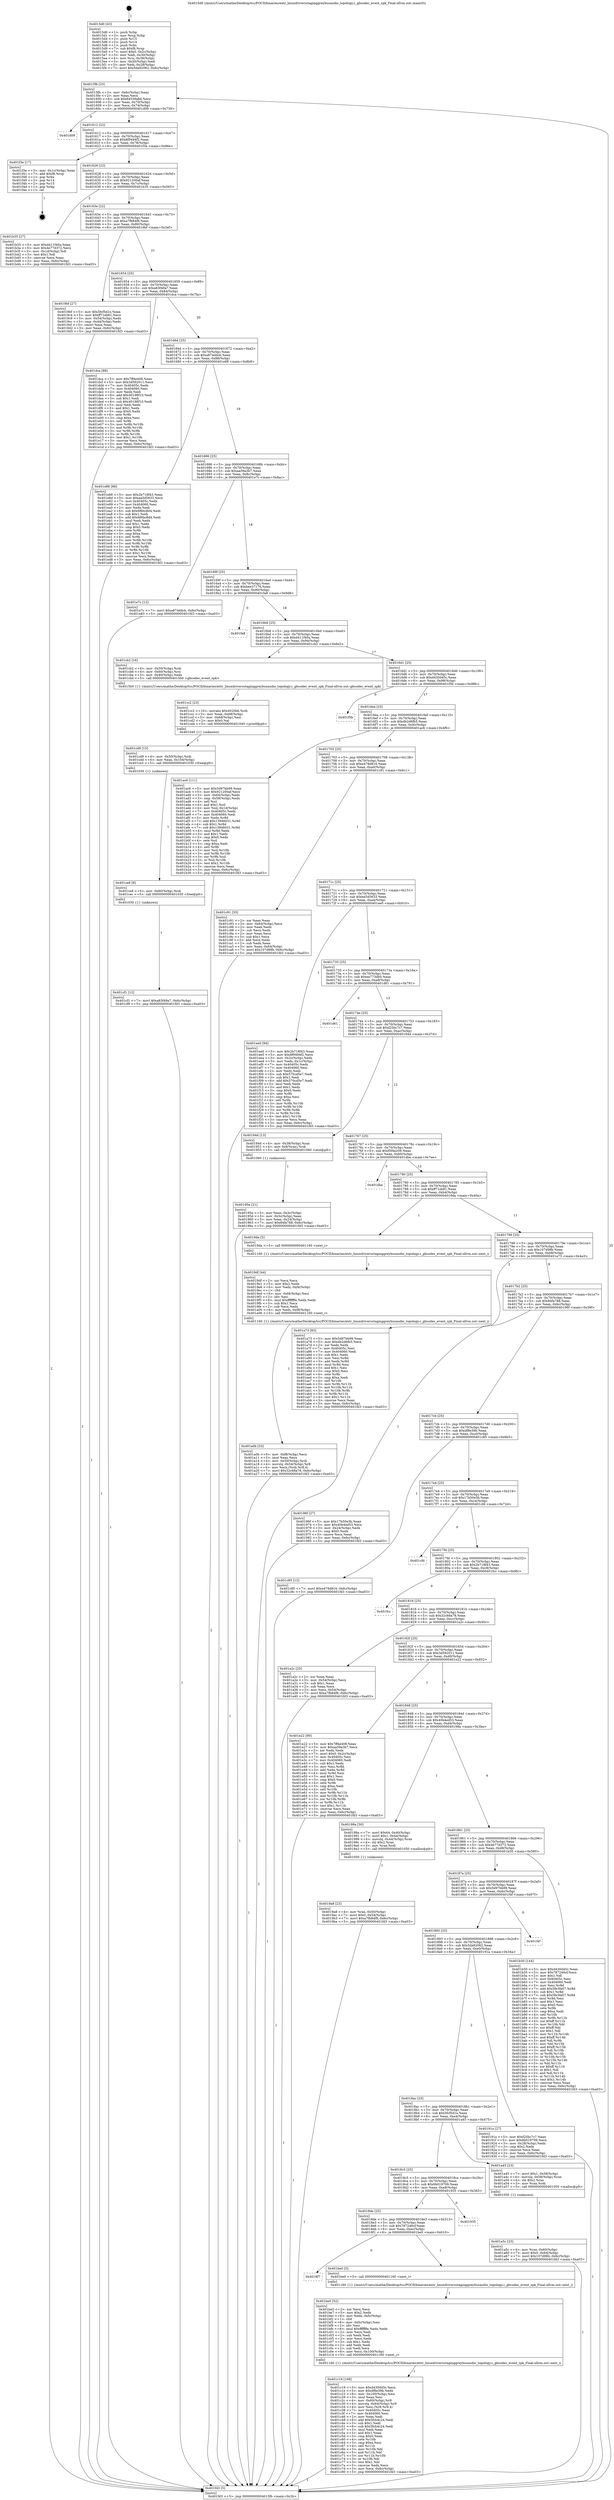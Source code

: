 digraph "0x4015d0" {
  label = "0x4015d0 (/mnt/c/Users/mathe/Desktop/tcc/POCII/binaries/extr_linuxdriversstaginggreybusaudio_topology.c_gbcodec_event_spk_Final-ollvm.out::main(0))"
  labelloc = "t"
  node[shape=record]

  Entry [label="",width=0.3,height=0.3,shape=circle,fillcolor=black,style=filled]
  "0x4015fb" [label="{
     0x4015fb [23]\l
     | [instrs]\l
     &nbsp;&nbsp;0x4015fb \<+3\>: mov -0x6c(%rbp),%eax\l
     &nbsp;&nbsp;0x4015fe \<+2\>: mov %eax,%ecx\l
     &nbsp;&nbsp;0x401600 \<+6\>: sub $0x84539a8d,%ecx\l
     &nbsp;&nbsp;0x401606 \<+3\>: mov %eax,-0x70(%rbp)\l
     &nbsp;&nbsp;0x401609 \<+3\>: mov %ecx,-0x74(%rbp)\l
     &nbsp;&nbsp;0x40160c \<+6\>: je 0000000000401d09 \<main+0x739\>\l
  }"]
  "0x401d09" [label="{
     0x401d09\l
  }", style=dashed]
  "0x401612" [label="{
     0x401612 [22]\l
     | [instrs]\l
     &nbsp;&nbsp;0x401612 \<+5\>: jmp 0000000000401617 \<main+0x47\>\l
     &nbsp;&nbsp;0x401617 \<+3\>: mov -0x70(%rbp),%eax\l
     &nbsp;&nbsp;0x40161a \<+5\>: sub $0x8f9494f2,%eax\l
     &nbsp;&nbsp;0x40161f \<+3\>: mov %eax,-0x78(%rbp)\l
     &nbsp;&nbsp;0x401622 \<+6\>: je 0000000000401f3e \<main+0x96e\>\l
  }"]
  Exit [label="",width=0.3,height=0.3,shape=circle,fillcolor=black,style=filled,peripheries=2]
  "0x401f3e" [label="{
     0x401f3e [17]\l
     | [instrs]\l
     &nbsp;&nbsp;0x401f3e \<+3\>: mov -0x1c(%rbp),%eax\l
     &nbsp;&nbsp;0x401f41 \<+7\>: add $0xf8,%rsp\l
     &nbsp;&nbsp;0x401f48 \<+1\>: pop %rbx\l
     &nbsp;&nbsp;0x401f49 \<+2\>: pop %r14\l
     &nbsp;&nbsp;0x401f4b \<+2\>: pop %r15\l
     &nbsp;&nbsp;0x401f4d \<+1\>: pop %rbp\l
     &nbsp;&nbsp;0x401f4e \<+1\>: ret\l
  }"]
  "0x401628" [label="{
     0x401628 [22]\l
     | [instrs]\l
     &nbsp;&nbsp;0x401628 \<+5\>: jmp 000000000040162d \<main+0x5d\>\l
     &nbsp;&nbsp;0x40162d \<+3\>: mov -0x70(%rbp),%eax\l
     &nbsp;&nbsp;0x401630 \<+5\>: sub $0x921200af,%eax\l
     &nbsp;&nbsp;0x401635 \<+3\>: mov %eax,-0x7c(%rbp)\l
     &nbsp;&nbsp;0x401638 \<+6\>: je 0000000000401b35 \<main+0x565\>\l
  }"]
  "0x401cf1" [label="{
     0x401cf1 [12]\l
     | [instrs]\l
     &nbsp;&nbsp;0x401cf1 \<+7\>: movl $0xa83f49a7,-0x6c(%rbp)\l
     &nbsp;&nbsp;0x401cf8 \<+5\>: jmp 0000000000401fd3 \<main+0xa03\>\l
  }"]
  "0x401b35" [label="{
     0x401b35 [27]\l
     | [instrs]\l
     &nbsp;&nbsp;0x401b35 \<+5\>: mov $0xd411f40a,%eax\l
     &nbsp;&nbsp;0x401b3a \<+5\>: mov $0x4e77d372,%ecx\l
     &nbsp;&nbsp;0x401b3f \<+3\>: mov -0x1d(%rbp),%dl\l
     &nbsp;&nbsp;0x401b42 \<+3\>: test $0x1,%dl\l
     &nbsp;&nbsp;0x401b45 \<+3\>: cmovne %ecx,%eax\l
     &nbsp;&nbsp;0x401b48 \<+3\>: mov %eax,-0x6c(%rbp)\l
     &nbsp;&nbsp;0x401b4b \<+5\>: jmp 0000000000401fd3 \<main+0xa03\>\l
  }"]
  "0x40163e" [label="{
     0x40163e [22]\l
     | [instrs]\l
     &nbsp;&nbsp;0x40163e \<+5\>: jmp 0000000000401643 \<main+0x73\>\l
     &nbsp;&nbsp;0x401643 \<+3\>: mov -0x70(%rbp),%eax\l
     &nbsp;&nbsp;0x401646 \<+5\>: sub $0xa7fb84f8,%eax\l
     &nbsp;&nbsp;0x40164b \<+3\>: mov %eax,-0x80(%rbp)\l
     &nbsp;&nbsp;0x40164e \<+6\>: je 00000000004019bf \<main+0x3ef\>\l
  }"]
  "0x401ce8" [label="{
     0x401ce8 [9]\l
     | [instrs]\l
     &nbsp;&nbsp;0x401ce8 \<+4\>: mov -0x60(%rbp),%rdi\l
     &nbsp;&nbsp;0x401cec \<+5\>: call 0000000000401030 \<free@plt\>\l
     | [calls]\l
     &nbsp;&nbsp;0x401030 \{1\} (unknown)\l
  }"]
  "0x4019bf" [label="{
     0x4019bf [27]\l
     | [instrs]\l
     &nbsp;&nbsp;0x4019bf \<+5\>: mov $0x5fcf5d1e,%eax\l
     &nbsp;&nbsp;0x4019c4 \<+5\>: mov $0xff71eb81,%ecx\l
     &nbsp;&nbsp;0x4019c9 \<+3\>: mov -0x54(%rbp),%edx\l
     &nbsp;&nbsp;0x4019cc \<+3\>: cmp -0x44(%rbp),%edx\l
     &nbsp;&nbsp;0x4019cf \<+3\>: cmovl %ecx,%eax\l
     &nbsp;&nbsp;0x4019d2 \<+3\>: mov %eax,-0x6c(%rbp)\l
     &nbsp;&nbsp;0x4019d5 \<+5\>: jmp 0000000000401fd3 \<main+0xa03\>\l
  }"]
  "0x401654" [label="{
     0x401654 [25]\l
     | [instrs]\l
     &nbsp;&nbsp;0x401654 \<+5\>: jmp 0000000000401659 \<main+0x89\>\l
     &nbsp;&nbsp;0x401659 \<+3\>: mov -0x70(%rbp),%eax\l
     &nbsp;&nbsp;0x40165c \<+5\>: sub $0xa83f49a7,%eax\l
     &nbsp;&nbsp;0x401661 \<+6\>: mov %eax,-0x84(%rbp)\l
     &nbsp;&nbsp;0x401667 \<+6\>: je 0000000000401dca \<main+0x7fa\>\l
  }"]
  "0x401cd9" [label="{
     0x401cd9 [15]\l
     | [instrs]\l
     &nbsp;&nbsp;0x401cd9 \<+4\>: mov -0x50(%rbp),%rdi\l
     &nbsp;&nbsp;0x401cdd \<+6\>: mov %eax,-0x104(%rbp)\l
     &nbsp;&nbsp;0x401ce3 \<+5\>: call 0000000000401030 \<free@plt\>\l
     | [calls]\l
     &nbsp;&nbsp;0x401030 \{1\} (unknown)\l
  }"]
  "0x401dca" [label="{
     0x401dca [88]\l
     | [instrs]\l
     &nbsp;&nbsp;0x401dca \<+5\>: mov $0x7ff4e408,%eax\l
     &nbsp;&nbsp;0x401dcf \<+5\>: mov $0x3d592011,%ecx\l
     &nbsp;&nbsp;0x401dd4 \<+7\>: mov 0x40405c,%edx\l
     &nbsp;&nbsp;0x401ddb \<+7\>: mov 0x404060,%esi\l
     &nbsp;&nbsp;0x401de2 \<+2\>: mov %edx,%edi\l
     &nbsp;&nbsp;0x401de4 \<+6\>: add $0x40198f10,%edi\l
     &nbsp;&nbsp;0x401dea \<+3\>: sub $0x1,%edi\l
     &nbsp;&nbsp;0x401ded \<+6\>: sub $0x40198f10,%edi\l
     &nbsp;&nbsp;0x401df3 \<+3\>: imul %edi,%edx\l
     &nbsp;&nbsp;0x401df6 \<+3\>: and $0x1,%edx\l
     &nbsp;&nbsp;0x401df9 \<+3\>: cmp $0x0,%edx\l
     &nbsp;&nbsp;0x401dfc \<+4\>: sete %r8b\l
     &nbsp;&nbsp;0x401e00 \<+3\>: cmp $0xa,%esi\l
     &nbsp;&nbsp;0x401e03 \<+4\>: setl %r9b\l
     &nbsp;&nbsp;0x401e07 \<+3\>: mov %r8b,%r10b\l
     &nbsp;&nbsp;0x401e0a \<+3\>: and %r9b,%r10b\l
     &nbsp;&nbsp;0x401e0d \<+3\>: xor %r9b,%r8b\l
     &nbsp;&nbsp;0x401e10 \<+3\>: or %r8b,%r10b\l
     &nbsp;&nbsp;0x401e13 \<+4\>: test $0x1,%r10b\l
     &nbsp;&nbsp;0x401e17 \<+3\>: cmovne %ecx,%eax\l
     &nbsp;&nbsp;0x401e1a \<+3\>: mov %eax,-0x6c(%rbp)\l
     &nbsp;&nbsp;0x401e1d \<+5\>: jmp 0000000000401fd3 \<main+0xa03\>\l
  }"]
  "0x40166d" [label="{
     0x40166d [25]\l
     | [instrs]\l
     &nbsp;&nbsp;0x40166d \<+5\>: jmp 0000000000401672 \<main+0xa2\>\l
     &nbsp;&nbsp;0x401672 \<+3\>: mov -0x70(%rbp),%eax\l
     &nbsp;&nbsp;0x401675 \<+5\>: sub $0xa874ddcb,%eax\l
     &nbsp;&nbsp;0x40167a \<+6\>: mov %eax,-0x88(%rbp)\l
     &nbsp;&nbsp;0x401680 \<+6\>: je 0000000000401e88 \<main+0x8b8\>\l
  }"]
  "0x401cc2" [label="{
     0x401cc2 [23]\l
     | [instrs]\l
     &nbsp;&nbsp;0x401cc2 \<+10\>: movabs $0x4020b6,%rdi\l
     &nbsp;&nbsp;0x401ccc \<+3\>: mov %eax,-0x68(%rbp)\l
     &nbsp;&nbsp;0x401ccf \<+3\>: mov -0x68(%rbp),%esi\l
     &nbsp;&nbsp;0x401cd2 \<+2\>: mov $0x0,%al\l
     &nbsp;&nbsp;0x401cd4 \<+5\>: call 0000000000401040 \<printf@plt\>\l
     | [calls]\l
     &nbsp;&nbsp;0x401040 \{1\} (unknown)\l
  }"]
  "0x401e88" [label="{
     0x401e88 [88]\l
     | [instrs]\l
     &nbsp;&nbsp;0x401e88 \<+5\>: mov $0x2b718f43,%eax\l
     &nbsp;&nbsp;0x401e8d \<+5\>: mov $0xea5d5633,%ecx\l
     &nbsp;&nbsp;0x401e92 \<+7\>: mov 0x40405c,%edx\l
     &nbsp;&nbsp;0x401e99 \<+7\>: mov 0x404060,%esi\l
     &nbsp;&nbsp;0x401ea0 \<+2\>: mov %edx,%edi\l
     &nbsp;&nbsp;0x401ea2 \<+6\>: sub $0x6f6bc8d4,%edi\l
     &nbsp;&nbsp;0x401ea8 \<+3\>: sub $0x1,%edi\l
     &nbsp;&nbsp;0x401eab \<+6\>: add $0x6f6bc8d4,%edi\l
     &nbsp;&nbsp;0x401eb1 \<+3\>: imul %edi,%edx\l
     &nbsp;&nbsp;0x401eb4 \<+3\>: and $0x1,%edx\l
     &nbsp;&nbsp;0x401eb7 \<+3\>: cmp $0x0,%edx\l
     &nbsp;&nbsp;0x401eba \<+4\>: sete %r8b\l
     &nbsp;&nbsp;0x401ebe \<+3\>: cmp $0xa,%esi\l
     &nbsp;&nbsp;0x401ec1 \<+4\>: setl %r9b\l
     &nbsp;&nbsp;0x401ec5 \<+3\>: mov %r8b,%r10b\l
     &nbsp;&nbsp;0x401ec8 \<+3\>: and %r9b,%r10b\l
     &nbsp;&nbsp;0x401ecb \<+3\>: xor %r9b,%r8b\l
     &nbsp;&nbsp;0x401ece \<+3\>: or %r8b,%r10b\l
     &nbsp;&nbsp;0x401ed1 \<+4\>: test $0x1,%r10b\l
     &nbsp;&nbsp;0x401ed5 \<+3\>: cmovne %ecx,%eax\l
     &nbsp;&nbsp;0x401ed8 \<+3\>: mov %eax,-0x6c(%rbp)\l
     &nbsp;&nbsp;0x401edb \<+5\>: jmp 0000000000401fd3 \<main+0xa03\>\l
  }"]
  "0x401686" [label="{
     0x401686 [25]\l
     | [instrs]\l
     &nbsp;&nbsp;0x401686 \<+5\>: jmp 000000000040168b \<main+0xbb\>\l
     &nbsp;&nbsp;0x40168b \<+3\>: mov -0x70(%rbp),%eax\l
     &nbsp;&nbsp;0x40168e \<+5\>: sub $0xaa59a3b7,%eax\l
     &nbsp;&nbsp;0x401693 \<+6\>: mov %eax,-0x8c(%rbp)\l
     &nbsp;&nbsp;0x401699 \<+6\>: je 0000000000401e7c \<main+0x8ac\>\l
  }"]
  "0x401c19" [label="{
     0x401c19 [108]\l
     | [instrs]\l
     &nbsp;&nbsp;0x401c19 \<+5\>: mov $0xd430d45c,%ecx\l
     &nbsp;&nbsp;0x401c1e \<+5\>: mov $0xdf8e39b,%edx\l
     &nbsp;&nbsp;0x401c23 \<+6\>: mov -0x100(%rbp),%esi\l
     &nbsp;&nbsp;0x401c29 \<+3\>: imul %eax,%esi\l
     &nbsp;&nbsp;0x401c2c \<+4\>: mov -0x60(%rbp),%r8\l
     &nbsp;&nbsp;0x401c30 \<+4\>: movslq -0x64(%rbp),%r9\l
     &nbsp;&nbsp;0x401c34 \<+4\>: mov %esi,(%r8,%r9,4)\l
     &nbsp;&nbsp;0x401c38 \<+7\>: mov 0x40405c,%eax\l
     &nbsp;&nbsp;0x401c3f \<+7\>: mov 0x404060,%esi\l
     &nbsp;&nbsp;0x401c46 \<+2\>: mov %eax,%edi\l
     &nbsp;&nbsp;0x401c48 \<+6\>: add $0x5fcb4c24,%edi\l
     &nbsp;&nbsp;0x401c4e \<+3\>: sub $0x1,%edi\l
     &nbsp;&nbsp;0x401c51 \<+6\>: sub $0x5fcb4c24,%edi\l
     &nbsp;&nbsp;0x401c57 \<+3\>: imul %edi,%eax\l
     &nbsp;&nbsp;0x401c5a \<+3\>: and $0x1,%eax\l
     &nbsp;&nbsp;0x401c5d \<+3\>: cmp $0x0,%eax\l
     &nbsp;&nbsp;0x401c60 \<+4\>: sete %r10b\l
     &nbsp;&nbsp;0x401c64 \<+3\>: cmp $0xa,%esi\l
     &nbsp;&nbsp;0x401c67 \<+4\>: setl %r11b\l
     &nbsp;&nbsp;0x401c6b \<+3\>: mov %r10b,%bl\l
     &nbsp;&nbsp;0x401c6e \<+3\>: and %r11b,%bl\l
     &nbsp;&nbsp;0x401c71 \<+3\>: xor %r11b,%r10b\l
     &nbsp;&nbsp;0x401c74 \<+3\>: or %r10b,%bl\l
     &nbsp;&nbsp;0x401c77 \<+3\>: test $0x1,%bl\l
     &nbsp;&nbsp;0x401c7a \<+3\>: cmovne %edx,%ecx\l
     &nbsp;&nbsp;0x401c7d \<+3\>: mov %ecx,-0x6c(%rbp)\l
     &nbsp;&nbsp;0x401c80 \<+5\>: jmp 0000000000401fd3 \<main+0xa03\>\l
  }"]
  "0x401e7c" [label="{
     0x401e7c [12]\l
     | [instrs]\l
     &nbsp;&nbsp;0x401e7c \<+7\>: movl $0xa874ddcb,-0x6c(%rbp)\l
     &nbsp;&nbsp;0x401e83 \<+5\>: jmp 0000000000401fd3 \<main+0xa03\>\l
  }"]
  "0x40169f" [label="{
     0x40169f [25]\l
     | [instrs]\l
     &nbsp;&nbsp;0x40169f \<+5\>: jmp 00000000004016a4 \<main+0xd4\>\l
     &nbsp;&nbsp;0x4016a4 \<+3\>: mov -0x70(%rbp),%eax\l
     &nbsp;&nbsp;0x4016a7 \<+5\>: sub $0xbee37176,%eax\l
     &nbsp;&nbsp;0x4016ac \<+6\>: mov %eax,-0x90(%rbp)\l
     &nbsp;&nbsp;0x4016b2 \<+6\>: je 0000000000401fa8 \<main+0x9d8\>\l
  }"]
  "0x401be5" [label="{
     0x401be5 [52]\l
     | [instrs]\l
     &nbsp;&nbsp;0x401be5 \<+2\>: xor %ecx,%ecx\l
     &nbsp;&nbsp;0x401be7 \<+5\>: mov $0x2,%edx\l
     &nbsp;&nbsp;0x401bec \<+6\>: mov %edx,-0xfc(%rbp)\l
     &nbsp;&nbsp;0x401bf2 \<+1\>: cltd\l
     &nbsp;&nbsp;0x401bf3 \<+6\>: mov -0xfc(%rbp),%esi\l
     &nbsp;&nbsp;0x401bf9 \<+2\>: idiv %esi\l
     &nbsp;&nbsp;0x401bfb \<+6\>: imul $0xfffffffe,%edx,%edx\l
     &nbsp;&nbsp;0x401c01 \<+2\>: mov %ecx,%edi\l
     &nbsp;&nbsp;0x401c03 \<+2\>: sub %edx,%edi\l
     &nbsp;&nbsp;0x401c05 \<+2\>: mov %ecx,%edx\l
     &nbsp;&nbsp;0x401c07 \<+3\>: sub $0x1,%edx\l
     &nbsp;&nbsp;0x401c0a \<+2\>: add %edx,%edi\l
     &nbsp;&nbsp;0x401c0c \<+2\>: sub %edi,%ecx\l
     &nbsp;&nbsp;0x401c0e \<+6\>: mov %ecx,-0x100(%rbp)\l
     &nbsp;&nbsp;0x401c14 \<+5\>: call 0000000000401160 \<next_i\>\l
     | [calls]\l
     &nbsp;&nbsp;0x401160 \{1\} (/mnt/c/Users/mathe/Desktop/tcc/POCII/binaries/extr_linuxdriversstaginggreybusaudio_topology.c_gbcodec_event_spk_Final-ollvm.out::next_i)\l
  }"]
  "0x401fa8" [label="{
     0x401fa8\l
  }", style=dashed]
  "0x4016b8" [label="{
     0x4016b8 [25]\l
     | [instrs]\l
     &nbsp;&nbsp;0x4016b8 \<+5\>: jmp 00000000004016bd \<main+0xed\>\l
     &nbsp;&nbsp;0x4016bd \<+3\>: mov -0x70(%rbp),%eax\l
     &nbsp;&nbsp;0x4016c0 \<+5\>: sub $0xd411f40a,%eax\l
     &nbsp;&nbsp;0x4016c5 \<+6\>: mov %eax,-0x94(%rbp)\l
     &nbsp;&nbsp;0x4016cb \<+6\>: je 0000000000401cb2 \<main+0x6e2\>\l
  }"]
  "0x4018f7" [label="{
     0x4018f7\l
  }", style=dashed]
  "0x401cb2" [label="{
     0x401cb2 [16]\l
     | [instrs]\l
     &nbsp;&nbsp;0x401cb2 \<+4\>: mov -0x50(%rbp),%rdi\l
     &nbsp;&nbsp;0x401cb6 \<+4\>: mov -0x60(%rbp),%rsi\l
     &nbsp;&nbsp;0x401cba \<+3\>: mov -0x40(%rbp),%edx\l
     &nbsp;&nbsp;0x401cbd \<+5\>: call 00000000004015b0 \<gbcodec_event_spk\>\l
     | [calls]\l
     &nbsp;&nbsp;0x4015b0 \{1\} (/mnt/c/Users/mathe/Desktop/tcc/POCII/binaries/extr_linuxdriversstaginggreybusaudio_topology.c_gbcodec_event_spk_Final-ollvm.out::gbcodec_event_spk)\l
  }"]
  "0x4016d1" [label="{
     0x4016d1 [25]\l
     | [instrs]\l
     &nbsp;&nbsp;0x4016d1 \<+5\>: jmp 00000000004016d6 \<main+0x106\>\l
     &nbsp;&nbsp;0x4016d6 \<+3\>: mov -0x70(%rbp),%eax\l
     &nbsp;&nbsp;0x4016d9 \<+5\>: sub $0xd430d45c,%eax\l
     &nbsp;&nbsp;0x4016de \<+6\>: mov %eax,-0x98(%rbp)\l
     &nbsp;&nbsp;0x4016e4 \<+6\>: je 0000000000401f5b \<main+0x98b\>\l
  }"]
  "0x401be0" [label="{
     0x401be0 [5]\l
     | [instrs]\l
     &nbsp;&nbsp;0x401be0 \<+5\>: call 0000000000401160 \<next_i\>\l
     | [calls]\l
     &nbsp;&nbsp;0x401160 \{1\} (/mnt/c/Users/mathe/Desktop/tcc/POCII/binaries/extr_linuxdriversstaginggreybusaudio_topology.c_gbcodec_event_spk_Final-ollvm.out::next_i)\l
  }"]
  "0x401f5b" [label="{
     0x401f5b\l
  }", style=dashed]
  "0x4016ea" [label="{
     0x4016ea [25]\l
     | [instrs]\l
     &nbsp;&nbsp;0x4016ea \<+5\>: jmp 00000000004016ef \<main+0x11f\>\l
     &nbsp;&nbsp;0x4016ef \<+3\>: mov -0x70(%rbp),%eax\l
     &nbsp;&nbsp;0x4016f2 \<+5\>: sub $0xdb2d6fb5,%eax\l
     &nbsp;&nbsp;0x4016f7 \<+6\>: mov %eax,-0x9c(%rbp)\l
     &nbsp;&nbsp;0x4016fd \<+6\>: je 0000000000401ac6 \<main+0x4f6\>\l
  }"]
  "0x4018de" [label="{
     0x4018de [25]\l
     | [instrs]\l
     &nbsp;&nbsp;0x4018de \<+5\>: jmp 00000000004018e3 \<main+0x313\>\l
     &nbsp;&nbsp;0x4018e3 \<+3\>: mov -0x70(%rbp),%eax\l
     &nbsp;&nbsp;0x4018e6 \<+5\>: sub $0x787246cf,%eax\l
     &nbsp;&nbsp;0x4018eb \<+6\>: mov %eax,-0xec(%rbp)\l
     &nbsp;&nbsp;0x4018f1 \<+6\>: je 0000000000401be0 \<main+0x610\>\l
  }"]
  "0x401ac6" [label="{
     0x401ac6 [111]\l
     | [instrs]\l
     &nbsp;&nbsp;0x401ac6 \<+5\>: mov $0x5d97bb99,%eax\l
     &nbsp;&nbsp;0x401acb \<+5\>: mov $0x921200af,%ecx\l
     &nbsp;&nbsp;0x401ad0 \<+3\>: mov -0x64(%rbp),%edx\l
     &nbsp;&nbsp;0x401ad3 \<+3\>: cmp -0x58(%rbp),%edx\l
     &nbsp;&nbsp;0x401ad6 \<+4\>: setl %sil\l
     &nbsp;&nbsp;0x401ada \<+4\>: and $0x1,%sil\l
     &nbsp;&nbsp;0x401ade \<+4\>: mov %sil,-0x1d(%rbp)\l
     &nbsp;&nbsp;0x401ae2 \<+7\>: mov 0x40405c,%edx\l
     &nbsp;&nbsp;0x401ae9 \<+7\>: mov 0x404060,%edi\l
     &nbsp;&nbsp;0x401af0 \<+3\>: mov %edx,%r8d\l
     &nbsp;&nbsp;0x401af3 \<+7\>: add $0x13946031,%r8d\l
     &nbsp;&nbsp;0x401afa \<+4\>: sub $0x1,%r8d\l
     &nbsp;&nbsp;0x401afe \<+7\>: sub $0x13946031,%r8d\l
     &nbsp;&nbsp;0x401b05 \<+4\>: imul %r8d,%edx\l
     &nbsp;&nbsp;0x401b09 \<+3\>: and $0x1,%edx\l
     &nbsp;&nbsp;0x401b0c \<+3\>: cmp $0x0,%edx\l
     &nbsp;&nbsp;0x401b0f \<+4\>: sete %sil\l
     &nbsp;&nbsp;0x401b13 \<+3\>: cmp $0xa,%edi\l
     &nbsp;&nbsp;0x401b16 \<+4\>: setl %r9b\l
     &nbsp;&nbsp;0x401b1a \<+3\>: mov %sil,%r10b\l
     &nbsp;&nbsp;0x401b1d \<+3\>: and %r9b,%r10b\l
     &nbsp;&nbsp;0x401b20 \<+3\>: xor %r9b,%sil\l
     &nbsp;&nbsp;0x401b23 \<+3\>: or %sil,%r10b\l
     &nbsp;&nbsp;0x401b26 \<+4\>: test $0x1,%r10b\l
     &nbsp;&nbsp;0x401b2a \<+3\>: cmovne %ecx,%eax\l
     &nbsp;&nbsp;0x401b2d \<+3\>: mov %eax,-0x6c(%rbp)\l
     &nbsp;&nbsp;0x401b30 \<+5\>: jmp 0000000000401fd3 \<main+0xa03\>\l
  }"]
  "0x401703" [label="{
     0x401703 [25]\l
     | [instrs]\l
     &nbsp;&nbsp;0x401703 \<+5\>: jmp 0000000000401708 \<main+0x138\>\l
     &nbsp;&nbsp;0x401708 \<+3\>: mov -0x70(%rbp),%eax\l
     &nbsp;&nbsp;0x40170b \<+5\>: sub $0xe478d816,%eax\l
     &nbsp;&nbsp;0x401710 \<+6\>: mov %eax,-0xa0(%rbp)\l
     &nbsp;&nbsp;0x401716 \<+6\>: je 0000000000401c91 \<main+0x6c1\>\l
  }"]
  "0x401935" [label="{
     0x401935\l
  }", style=dashed]
  "0x401c91" [label="{
     0x401c91 [33]\l
     | [instrs]\l
     &nbsp;&nbsp;0x401c91 \<+2\>: xor %eax,%eax\l
     &nbsp;&nbsp;0x401c93 \<+3\>: mov -0x64(%rbp),%ecx\l
     &nbsp;&nbsp;0x401c96 \<+2\>: mov %eax,%edx\l
     &nbsp;&nbsp;0x401c98 \<+2\>: sub %ecx,%edx\l
     &nbsp;&nbsp;0x401c9a \<+2\>: mov %eax,%ecx\l
     &nbsp;&nbsp;0x401c9c \<+3\>: sub $0x1,%ecx\l
     &nbsp;&nbsp;0x401c9f \<+2\>: add %ecx,%edx\l
     &nbsp;&nbsp;0x401ca1 \<+2\>: sub %edx,%eax\l
     &nbsp;&nbsp;0x401ca3 \<+3\>: mov %eax,-0x64(%rbp)\l
     &nbsp;&nbsp;0x401ca6 \<+7\>: movl $0x107d98b,-0x6c(%rbp)\l
     &nbsp;&nbsp;0x401cad \<+5\>: jmp 0000000000401fd3 \<main+0xa03\>\l
  }"]
  "0x40171c" [label="{
     0x40171c [25]\l
     | [instrs]\l
     &nbsp;&nbsp;0x40171c \<+5\>: jmp 0000000000401721 \<main+0x151\>\l
     &nbsp;&nbsp;0x401721 \<+3\>: mov -0x70(%rbp),%eax\l
     &nbsp;&nbsp;0x401724 \<+5\>: sub $0xea5d5633,%eax\l
     &nbsp;&nbsp;0x401729 \<+6\>: mov %eax,-0xa4(%rbp)\l
     &nbsp;&nbsp;0x40172f \<+6\>: je 0000000000401ee0 \<main+0x910\>\l
  }"]
  "0x401a5c" [label="{
     0x401a5c [23]\l
     | [instrs]\l
     &nbsp;&nbsp;0x401a5c \<+4\>: mov %rax,-0x60(%rbp)\l
     &nbsp;&nbsp;0x401a60 \<+7\>: movl $0x0,-0x64(%rbp)\l
     &nbsp;&nbsp;0x401a67 \<+7\>: movl $0x107d98b,-0x6c(%rbp)\l
     &nbsp;&nbsp;0x401a6e \<+5\>: jmp 0000000000401fd3 \<main+0xa03\>\l
  }"]
  "0x401ee0" [label="{
     0x401ee0 [94]\l
     | [instrs]\l
     &nbsp;&nbsp;0x401ee0 \<+5\>: mov $0x2b718f43,%eax\l
     &nbsp;&nbsp;0x401ee5 \<+5\>: mov $0x8f9494f2,%ecx\l
     &nbsp;&nbsp;0x401eea \<+3\>: mov -0x2c(%rbp),%edx\l
     &nbsp;&nbsp;0x401eed \<+3\>: mov %edx,-0x1c(%rbp)\l
     &nbsp;&nbsp;0x401ef0 \<+7\>: mov 0x40405c,%edx\l
     &nbsp;&nbsp;0x401ef7 \<+7\>: mov 0x404060,%esi\l
     &nbsp;&nbsp;0x401efe \<+2\>: mov %edx,%edi\l
     &nbsp;&nbsp;0x401f00 \<+6\>: sub $0x570cd5e7,%edi\l
     &nbsp;&nbsp;0x401f06 \<+3\>: sub $0x1,%edi\l
     &nbsp;&nbsp;0x401f09 \<+6\>: add $0x570cd5e7,%edi\l
     &nbsp;&nbsp;0x401f0f \<+3\>: imul %edi,%edx\l
     &nbsp;&nbsp;0x401f12 \<+3\>: and $0x1,%edx\l
     &nbsp;&nbsp;0x401f15 \<+3\>: cmp $0x0,%edx\l
     &nbsp;&nbsp;0x401f18 \<+4\>: sete %r8b\l
     &nbsp;&nbsp;0x401f1c \<+3\>: cmp $0xa,%esi\l
     &nbsp;&nbsp;0x401f1f \<+4\>: setl %r9b\l
     &nbsp;&nbsp;0x401f23 \<+3\>: mov %r8b,%r10b\l
     &nbsp;&nbsp;0x401f26 \<+3\>: and %r9b,%r10b\l
     &nbsp;&nbsp;0x401f29 \<+3\>: xor %r9b,%r8b\l
     &nbsp;&nbsp;0x401f2c \<+3\>: or %r8b,%r10b\l
     &nbsp;&nbsp;0x401f2f \<+4\>: test $0x1,%r10b\l
     &nbsp;&nbsp;0x401f33 \<+3\>: cmovne %ecx,%eax\l
     &nbsp;&nbsp;0x401f36 \<+3\>: mov %eax,-0x6c(%rbp)\l
     &nbsp;&nbsp;0x401f39 \<+5\>: jmp 0000000000401fd3 \<main+0xa03\>\l
  }"]
  "0x401735" [label="{
     0x401735 [25]\l
     | [instrs]\l
     &nbsp;&nbsp;0x401735 \<+5\>: jmp 000000000040173a \<main+0x16a\>\l
     &nbsp;&nbsp;0x40173a \<+3\>: mov -0x70(%rbp),%eax\l
     &nbsp;&nbsp;0x40173d \<+5\>: sub $0xea773db0,%eax\l
     &nbsp;&nbsp;0x401742 \<+6\>: mov %eax,-0xa8(%rbp)\l
     &nbsp;&nbsp;0x401748 \<+6\>: je 0000000000401d61 \<main+0x791\>\l
  }"]
  "0x4018c5" [label="{
     0x4018c5 [25]\l
     | [instrs]\l
     &nbsp;&nbsp;0x4018c5 \<+5\>: jmp 00000000004018ca \<main+0x2fa\>\l
     &nbsp;&nbsp;0x4018ca \<+3\>: mov -0x70(%rbp),%eax\l
     &nbsp;&nbsp;0x4018cd \<+5\>: sub $0x6b019709,%eax\l
     &nbsp;&nbsp;0x4018d2 \<+6\>: mov %eax,-0xe8(%rbp)\l
     &nbsp;&nbsp;0x4018d8 \<+6\>: je 0000000000401935 \<main+0x365\>\l
  }"]
  "0x401d61" [label="{
     0x401d61\l
  }", style=dashed]
  "0x40174e" [label="{
     0x40174e [25]\l
     | [instrs]\l
     &nbsp;&nbsp;0x40174e \<+5\>: jmp 0000000000401753 \<main+0x183\>\l
     &nbsp;&nbsp;0x401753 \<+3\>: mov -0x70(%rbp),%eax\l
     &nbsp;&nbsp;0x401756 \<+5\>: sub $0xf25bc7c7,%eax\l
     &nbsp;&nbsp;0x40175b \<+6\>: mov %eax,-0xac(%rbp)\l
     &nbsp;&nbsp;0x401761 \<+6\>: je 000000000040194d \<main+0x37d\>\l
  }"]
  "0x401a45" [label="{
     0x401a45 [23]\l
     | [instrs]\l
     &nbsp;&nbsp;0x401a45 \<+7\>: movl $0x1,-0x58(%rbp)\l
     &nbsp;&nbsp;0x401a4c \<+4\>: movslq -0x58(%rbp),%rax\l
     &nbsp;&nbsp;0x401a50 \<+4\>: shl $0x2,%rax\l
     &nbsp;&nbsp;0x401a54 \<+3\>: mov %rax,%rdi\l
     &nbsp;&nbsp;0x401a57 \<+5\>: call 0000000000401050 \<malloc@plt\>\l
     | [calls]\l
     &nbsp;&nbsp;0x401050 \{1\} (unknown)\l
  }"]
  "0x40194d" [label="{
     0x40194d [13]\l
     | [instrs]\l
     &nbsp;&nbsp;0x40194d \<+4\>: mov -0x38(%rbp),%rax\l
     &nbsp;&nbsp;0x401951 \<+4\>: mov 0x8(%rax),%rdi\l
     &nbsp;&nbsp;0x401955 \<+5\>: call 0000000000401060 \<atoi@plt\>\l
     | [calls]\l
     &nbsp;&nbsp;0x401060 \{1\} (unknown)\l
  }"]
  "0x401767" [label="{
     0x401767 [25]\l
     | [instrs]\l
     &nbsp;&nbsp;0x401767 \<+5\>: jmp 000000000040176c \<main+0x19c\>\l
     &nbsp;&nbsp;0x40176c \<+3\>: mov -0x70(%rbp),%eax\l
     &nbsp;&nbsp;0x40176f \<+5\>: sub $0xf5f4a209,%eax\l
     &nbsp;&nbsp;0x401774 \<+6\>: mov %eax,-0xb0(%rbp)\l
     &nbsp;&nbsp;0x40177a \<+6\>: je 0000000000401dbe \<main+0x7ee\>\l
  }"]
  "0x401a0b" [label="{
     0x401a0b [33]\l
     | [instrs]\l
     &nbsp;&nbsp;0x401a0b \<+6\>: mov -0xf8(%rbp),%ecx\l
     &nbsp;&nbsp;0x401a11 \<+3\>: imul %eax,%ecx\l
     &nbsp;&nbsp;0x401a14 \<+4\>: mov -0x50(%rbp),%rdi\l
     &nbsp;&nbsp;0x401a18 \<+4\>: movslq -0x54(%rbp),%r8\l
     &nbsp;&nbsp;0x401a1c \<+4\>: mov %ecx,(%rdi,%r8,4)\l
     &nbsp;&nbsp;0x401a20 \<+7\>: movl $0x32c68a78,-0x6c(%rbp)\l
     &nbsp;&nbsp;0x401a27 \<+5\>: jmp 0000000000401fd3 \<main+0xa03\>\l
  }"]
  "0x401dbe" [label="{
     0x401dbe\l
  }", style=dashed]
  "0x401780" [label="{
     0x401780 [25]\l
     | [instrs]\l
     &nbsp;&nbsp;0x401780 \<+5\>: jmp 0000000000401785 \<main+0x1b5\>\l
     &nbsp;&nbsp;0x401785 \<+3\>: mov -0x70(%rbp),%eax\l
     &nbsp;&nbsp;0x401788 \<+5\>: sub $0xff71eb81,%eax\l
     &nbsp;&nbsp;0x40178d \<+6\>: mov %eax,-0xb4(%rbp)\l
     &nbsp;&nbsp;0x401793 \<+6\>: je 00000000004019da \<main+0x40a\>\l
  }"]
  "0x4019df" [label="{
     0x4019df [44]\l
     | [instrs]\l
     &nbsp;&nbsp;0x4019df \<+2\>: xor %ecx,%ecx\l
     &nbsp;&nbsp;0x4019e1 \<+5\>: mov $0x2,%edx\l
     &nbsp;&nbsp;0x4019e6 \<+6\>: mov %edx,-0xf4(%rbp)\l
     &nbsp;&nbsp;0x4019ec \<+1\>: cltd\l
     &nbsp;&nbsp;0x4019ed \<+6\>: mov -0xf4(%rbp),%esi\l
     &nbsp;&nbsp;0x4019f3 \<+2\>: idiv %esi\l
     &nbsp;&nbsp;0x4019f5 \<+6\>: imul $0xfffffffe,%edx,%edx\l
     &nbsp;&nbsp;0x4019fb \<+3\>: sub $0x1,%ecx\l
     &nbsp;&nbsp;0x4019fe \<+2\>: sub %ecx,%edx\l
     &nbsp;&nbsp;0x401a00 \<+6\>: mov %edx,-0xf8(%rbp)\l
     &nbsp;&nbsp;0x401a06 \<+5\>: call 0000000000401160 \<next_i\>\l
     | [calls]\l
     &nbsp;&nbsp;0x401160 \{1\} (/mnt/c/Users/mathe/Desktop/tcc/POCII/binaries/extr_linuxdriversstaginggreybusaudio_topology.c_gbcodec_event_spk_Final-ollvm.out::next_i)\l
  }"]
  "0x4019da" [label="{
     0x4019da [5]\l
     | [instrs]\l
     &nbsp;&nbsp;0x4019da \<+5\>: call 0000000000401160 \<next_i\>\l
     | [calls]\l
     &nbsp;&nbsp;0x401160 \{1\} (/mnt/c/Users/mathe/Desktop/tcc/POCII/binaries/extr_linuxdriversstaginggreybusaudio_topology.c_gbcodec_event_spk_Final-ollvm.out::next_i)\l
  }"]
  "0x401799" [label="{
     0x401799 [25]\l
     | [instrs]\l
     &nbsp;&nbsp;0x401799 \<+5\>: jmp 000000000040179e \<main+0x1ce\>\l
     &nbsp;&nbsp;0x40179e \<+3\>: mov -0x70(%rbp),%eax\l
     &nbsp;&nbsp;0x4017a1 \<+5\>: sub $0x107d98b,%eax\l
     &nbsp;&nbsp;0x4017a6 \<+6\>: mov %eax,-0xb8(%rbp)\l
     &nbsp;&nbsp;0x4017ac \<+6\>: je 0000000000401a73 \<main+0x4a3\>\l
  }"]
  "0x4019a8" [label="{
     0x4019a8 [23]\l
     | [instrs]\l
     &nbsp;&nbsp;0x4019a8 \<+4\>: mov %rax,-0x50(%rbp)\l
     &nbsp;&nbsp;0x4019ac \<+7\>: movl $0x0,-0x54(%rbp)\l
     &nbsp;&nbsp;0x4019b3 \<+7\>: movl $0xa7fb84f8,-0x6c(%rbp)\l
     &nbsp;&nbsp;0x4019ba \<+5\>: jmp 0000000000401fd3 \<main+0xa03\>\l
  }"]
  "0x401a73" [label="{
     0x401a73 [83]\l
     | [instrs]\l
     &nbsp;&nbsp;0x401a73 \<+5\>: mov $0x5d97bb99,%eax\l
     &nbsp;&nbsp;0x401a78 \<+5\>: mov $0xdb2d6fb5,%ecx\l
     &nbsp;&nbsp;0x401a7d \<+2\>: xor %edx,%edx\l
     &nbsp;&nbsp;0x401a7f \<+7\>: mov 0x40405c,%esi\l
     &nbsp;&nbsp;0x401a86 \<+7\>: mov 0x404060,%edi\l
     &nbsp;&nbsp;0x401a8d \<+3\>: sub $0x1,%edx\l
     &nbsp;&nbsp;0x401a90 \<+3\>: mov %esi,%r8d\l
     &nbsp;&nbsp;0x401a93 \<+3\>: add %edx,%r8d\l
     &nbsp;&nbsp;0x401a96 \<+4\>: imul %r8d,%esi\l
     &nbsp;&nbsp;0x401a9a \<+3\>: and $0x1,%esi\l
     &nbsp;&nbsp;0x401a9d \<+3\>: cmp $0x0,%esi\l
     &nbsp;&nbsp;0x401aa0 \<+4\>: sete %r9b\l
     &nbsp;&nbsp;0x401aa4 \<+3\>: cmp $0xa,%edi\l
     &nbsp;&nbsp;0x401aa7 \<+4\>: setl %r10b\l
     &nbsp;&nbsp;0x401aab \<+3\>: mov %r9b,%r11b\l
     &nbsp;&nbsp;0x401aae \<+3\>: and %r10b,%r11b\l
     &nbsp;&nbsp;0x401ab1 \<+3\>: xor %r10b,%r9b\l
     &nbsp;&nbsp;0x401ab4 \<+3\>: or %r9b,%r11b\l
     &nbsp;&nbsp;0x401ab7 \<+4\>: test $0x1,%r11b\l
     &nbsp;&nbsp;0x401abb \<+3\>: cmovne %ecx,%eax\l
     &nbsp;&nbsp;0x401abe \<+3\>: mov %eax,-0x6c(%rbp)\l
     &nbsp;&nbsp;0x401ac1 \<+5\>: jmp 0000000000401fd3 \<main+0xa03\>\l
  }"]
  "0x4017b2" [label="{
     0x4017b2 [25]\l
     | [instrs]\l
     &nbsp;&nbsp;0x4017b2 \<+5\>: jmp 00000000004017b7 \<main+0x1e7\>\l
     &nbsp;&nbsp;0x4017b7 \<+3\>: mov -0x70(%rbp),%eax\l
     &nbsp;&nbsp;0x4017ba \<+5\>: sub $0x84fa788,%eax\l
     &nbsp;&nbsp;0x4017bf \<+6\>: mov %eax,-0xbc(%rbp)\l
     &nbsp;&nbsp;0x4017c5 \<+6\>: je 000000000040196f \<main+0x39f\>\l
  }"]
  "0x40195a" [label="{
     0x40195a [21]\l
     | [instrs]\l
     &nbsp;&nbsp;0x40195a \<+3\>: mov %eax,-0x3c(%rbp)\l
     &nbsp;&nbsp;0x40195d \<+3\>: mov -0x3c(%rbp),%eax\l
     &nbsp;&nbsp;0x401960 \<+3\>: mov %eax,-0x24(%rbp)\l
     &nbsp;&nbsp;0x401963 \<+7\>: movl $0x84fa788,-0x6c(%rbp)\l
     &nbsp;&nbsp;0x40196a \<+5\>: jmp 0000000000401fd3 \<main+0xa03\>\l
  }"]
  "0x40196f" [label="{
     0x40196f [27]\l
     | [instrs]\l
     &nbsp;&nbsp;0x40196f \<+5\>: mov $0x17b50e3b,%eax\l
     &nbsp;&nbsp;0x401974 \<+5\>: mov $0x40b4ed53,%ecx\l
     &nbsp;&nbsp;0x401979 \<+3\>: mov -0x24(%rbp),%edx\l
     &nbsp;&nbsp;0x40197c \<+3\>: cmp $0x0,%edx\l
     &nbsp;&nbsp;0x40197f \<+3\>: cmove %ecx,%eax\l
     &nbsp;&nbsp;0x401982 \<+3\>: mov %eax,-0x6c(%rbp)\l
     &nbsp;&nbsp;0x401985 \<+5\>: jmp 0000000000401fd3 \<main+0xa03\>\l
  }"]
  "0x4017cb" [label="{
     0x4017cb [25]\l
     | [instrs]\l
     &nbsp;&nbsp;0x4017cb \<+5\>: jmp 00000000004017d0 \<main+0x200\>\l
     &nbsp;&nbsp;0x4017d0 \<+3\>: mov -0x70(%rbp),%eax\l
     &nbsp;&nbsp;0x4017d3 \<+5\>: sub $0xdf8e39b,%eax\l
     &nbsp;&nbsp;0x4017d8 \<+6\>: mov %eax,-0xc0(%rbp)\l
     &nbsp;&nbsp;0x4017de \<+6\>: je 0000000000401c85 \<main+0x6b5\>\l
  }"]
  "0x4015d0" [label="{
     0x4015d0 [43]\l
     | [instrs]\l
     &nbsp;&nbsp;0x4015d0 \<+1\>: push %rbp\l
     &nbsp;&nbsp;0x4015d1 \<+3\>: mov %rsp,%rbp\l
     &nbsp;&nbsp;0x4015d4 \<+2\>: push %r15\l
     &nbsp;&nbsp;0x4015d6 \<+2\>: push %r14\l
     &nbsp;&nbsp;0x4015d8 \<+1\>: push %rbx\l
     &nbsp;&nbsp;0x4015d9 \<+7\>: sub $0xf8,%rsp\l
     &nbsp;&nbsp;0x4015e0 \<+7\>: movl $0x0,-0x2c(%rbp)\l
     &nbsp;&nbsp;0x4015e7 \<+3\>: mov %edi,-0x30(%rbp)\l
     &nbsp;&nbsp;0x4015ea \<+4\>: mov %rsi,-0x38(%rbp)\l
     &nbsp;&nbsp;0x4015ee \<+3\>: mov -0x30(%rbp),%edi\l
     &nbsp;&nbsp;0x4015f1 \<+3\>: mov %edi,-0x28(%rbp)\l
     &nbsp;&nbsp;0x4015f4 \<+7\>: movl $0x5da92062,-0x6c(%rbp)\l
  }"]
  "0x401c85" [label="{
     0x401c85 [12]\l
     | [instrs]\l
     &nbsp;&nbsp;0x401c85 \<+7\>: movl $0xe478d816,-0x6c(%rbp)\l
     &nbsp;&nbsp;0x401c8c \<+5\>: jmp 0000000000401fd3 \<main+0xa03\>\l
  }"]
  "0x4017e4" [label="{
     0x4017e4 [25]\l
     | [instrs]\l
     &nbsp;&nbsp;0x4017e4 \<+5\>: jmp 00000000004017e9 \<main+0x219\>\l
     &nbsp;&nbsp;0x4017e9 \<+3\>: mov -0x70(%rbp),%eax\l
     &nbsp;&nbsp;0x4017ec \<+5\>: sub $0x17b50e3b,%eax\l
     &nbsp;&nbsp;0x4017f1 \<+6\>: mov %eax,-0xc4(%rbp)\l
     &nbsp;&nbsp;0x4017f7 \<+6\>: je 0000000000401cfd \<main+0x72d\>\l
  }"]
  "0x401fd3" [label="{
     0x401fd3 [5]\l
     | [instrs]\l
     &nbsp;&nbsp;0x401fd3 \<+5\>: jmp 00000000004015fb \<main+0x2b\>\l
  }"]
  "0x401cfd" [label="{
     0x401cfd\l
  }", style=dashed]
  "0x4017fd" [label="{
     0x4017fd [25]\l
     | [instrs]\l
     &nbsp;&nbsp;0x4017fd \<+5\>: jmp 0000000000401802 \<main+0x232\>\l
     &nbsp;&nbsp;0x401802 \<+3\>: mov -0x70(%rbp),%eax\l
     &nbsp;&nbsp;0x401805 \<+5\>: sub $0x2b718f43,%eax\l
     &nbsp;&nbsp;0x40180a \<+6\>: mov %eax,-0xc8(%rbp)\l
     &nbsp;&nbsp;0x401810 \<+6\>: je 0000000000401fcc \<main+0x9fc\>\l
  }"]
  "0x4018ac" [label="{
     0x4018ac [25]\l
     | [instrs]\l
     &nbsp;&nbsp;0x4018ac \<+5\>: jmp 00000000004018b1 \<main+0x2e1\>\l
     &nbsp;&nbsp;0x4018b1 \<+3\>: mov -0x70(%rbp),%eax\l
     &nbsp;&nbsp;0x4018b4 \<+5\>: sub $0x5fcf5d1e,%eax\l
     &nbsp;&nbsp;0x4018b9 \<+6\>: mov %eax,-0xe4(%rbp)\l
     &nbsp;&nbsp;0x4018bf \<+6\>: je 0000000000401a45 \<main+0x475\>\l
  }"]
  "0x401fcc" [label="{
     0x401fcc\l
  }", style=dashed]
  "0x401816" [label="{
     0x401816 [25]\l
     | [instrs]\l
     &nbsp;&nbsp;0x401816 \<+5\>: jmp 000000000040181b \<main+0x24b\>\l
     &nbsp;&nbsp;0x40181b \<+3\>: mov -0x70(%rbp),%eax\l
     &nbsp;&nbsp;0x40181e \<+5\>: sub $0x32c68a78,%eax\l
     &nbsp;&nbsp;0x401823 \<+6\>: mov %eax,-0xcc(%rbp)\l
     &nbsp;&nbsp;0x401829 \<+6\>: je 0000000000401a2c \<main+0x45c\>\l
  }"]
  "0x40191a" [label="{
     0x40191a [27]\l
     | [instrs]\l
     &nbsp;&nbsp;0x40191a \<+5\>: mov $0xf25bc7c7,%eax\l
     &nbsp;&nbsp;0x40191f \<+5\>: mov $0x6b019709,%ecx\l
     &nbsp;&nbsp;0x401924 \<+3\>: mov -0x28(%rbp),%edx\l
     &nbsp;&nbsp;0x401927 \<+3\>: cmp $0x2,%edx\l
     &nbsp;&nbsp;0x40192a \<+3\>: cmovne %ecx,%eax\l
     &nbsp;&nbsp;0x40192d \<+3\>: mov %eax,-0x6c(%rbp)\l
     &nbsp;&nbsp;0x401930 \<+5\>: jmp 0000000000401fd3 \<main+0xa03\>\l
  }"]
  "0x401a2c" [label="{
     0x401a2c [25]\l
     | [instrs]\l
     &nbsp;&nbsp;0x401a2c \<+2\>: xor %eax,%eax\l
     &nbsp;&nbsp;0x401a2e \<+3\>: mov -0x54(%rbp),%ecx\l
     &nbsp;&nbsp;0x401a31 \<+3\>: sub $0x1,%eax\l
     &nbsp;&nbsp;0x401a34 \<+2\>: sub %eax,%ecx\l
     &nbsp;&nbsp;0x401a36 \<+3\>: mov %ecx,-0x54(%rbp)\l
     &nbsp;&nbsp;0x401a39 \<+7\>: movl $0xa7fb84f8,-0x6c(%rbp)\l
     &nbsp;&nbsp;0x401a40 \<+5\>: jmp 0000000000401fd3 \<main+0xa03\>\l
  }"]
  "0x40182f" [label="{
     0x40182f [25]\l
     | [instrs]\l
     &nbsp;&nbsp;0x40182f \<+5\>: jmp 0000000000401834 \<main+0x264\>\l
     &nbsp;&nbsp;0x401834 \<+3\>: mov -0x70(%rbp),%eax\l
     &nbsp;&nbsp;0x401837 \<+5\>: sub $0x3d592011,%eax\l
     &nbsp;&nbsp;0x40183c \<+6\>: mov %eax,-0xd0(%rbp)\l
     &nbsp;&nbsp;0x401842 \<+6\>: je 0000000000401e22 \<main+0x852\>\l
  }"]
  "0x401893" [label="{
     0x401893 [25]\l
     | [instrs]\l
     &nbsp;&nbsp;0x401893 \<+5\>: jmp 0000000000401898 \<main+0x2c8\>\l
     &nbsp;&nbsp;0x401898 \<+3\>: mov -0x70(%rbp),%eax\l
     &nbsp;&nbsp;0x40189b \<+5\>: sub $0x5da92062,%eax\l
     &nbsp;&nbsp;0x4018a0 \<+6\>: mov %eax,-0xe0(%rbp)\l
     &nbsp;&nbsp;0x4018a6 \<+6\>: je 000000000040191a \<main+0x34a\>\l
  }"]
  "0x401e22" [label="{
     0x401e22 [90]\l
     | [instrs]\l
     &nbsp;&nbsp;0x401e22 \<+5\>: mov $0x7ff4e408,%eax\l
     &nbsp;&nbsp;0x401e27 \<+5\>: mov $0xaa59a3b7,%ecx\l
     &nbsp;&nbsp;0x401e2c \<+2\>: xor %edx,%edx\l
     &nbsp;&nbsp;0x401e2e \<+7\>: movl $0x0,-0x2c(%rbp)\l
     &nbsp;&nbsp;0x401e35 \<+7\>: mov 0x40405c,%esi\l
     &nbsp;&nbsp;0x401e3c \<+7\>: mov 0x404060,%edi\l
     &nbsp;&nbsp;0x401e43 \<+3\>: sub $0x1,%edx\l
     &nbsp;&nbsp;0x401e46 \<+3\>: mov %esi,%r8d\l
     &nbsp;&nbsp;0x401e49 \<+3\>: add %edx,%r8d\l
     &nbsp;&nbsp;0x401e4c \<+4\>: imul %r8d,%esi\l
     &nbsp;&nbsp;0x401e50 \<+3\>: and $0x1,%esi\l
     &nbsp;&nbsp;0x401e53 \<+3\>: cmp $0x0,%esi\l
     &nbsp;&nbsp;0x401e56 \<+4\>: sete %r9b\l
     &nbsp;&nbsp;0x401e5a \<+3\>: cmp $0xa,%edi\l
     &nbsp;&nbsp;0x401e5d \<+4\>: setl %r10b\l
     &nbsp;&nbsp;0x401e61 \<+3\>: mov %r9b,%r11b\l
     &nbsp;&nbsp;0x401e64 \<+3\>: and %r10b,%r11b\l
     &nbsp;&nbsp;0x401e67 \<+3\>: xor %r10b,%r9b\l
     &nbsp;&nbsp;0x401e6a \<+3\>: or %r9b,%r11b\l
     &nbsp;&nbsp;0x401e6d \<+4\>: test $0x1,%r11b\l
     &nbsp;&nbsp;0x401e71 \<+3\>: cmovne %ecx,%eax\l
     &nbsp;&nbsp;0x401e74 \<+3\>: mov %eax,-0x6c(%rbp)\l
     &nbsp;&nbsp;0x401e77 \<+5\>: jmp 0000000000401fd3 \<main+0xa03\>\l
  }"]
  "0x401848" [label="{
     0x401848 [25]\l
     | [instrs]\l
     &nbsp;&nbsp;0x401848 \<+5\>: jmp 000000000040184d \<main+0x27d\>\l
     &nbsp;&nbsp;0x40184d \<+3\>: mov -0x70(%rbp),%eax\l
     &nbsp;&nbsp;0x401850 \<+5\>: sub $0x40b4ed53,%eax\l
     &nbsp;&nbsp;0x401855 \<+6\>: mov %eax,-0xd4(%rbp)\l
     &nbsp;&nbsp;0x40185b \<+6\>: je 000000000040198a \<main+0x3ba\>\l
  }"]
  "0x401f4f" [label="{
     0x401f4f\l
  }", style=dashed]
  "0x40198a" [label="{
     0x40198a [30]\l
     | [instrs]\l
     &nbsp;&nbsp;0x40198a \<+7\>: movl $0x64,-0x40(%rbp)\l
     &nbsp;&nbsp;0x401991 \<+7\>: movl $0x1,-0x44(%rbp)\l
     &nbsp;&nbsp;0x401998 \<+4\>: movslq -0x44(%rbp),%rax\l
     &nbsp;&nbsp;0x40199c \<+4\>: shl $0x2,%rax\l
     &nbsp;&nbsp;0x4019a0 \<+3\>: mov %rax,%rdi\l
     &nbsp;&nbsp;0x4019a3 \<+5\>: call 0000000000401050 \<malloc@plt\>\l
     | [calls]\l
     &nbsp;&nbsp;0x401050 \{1\} (unknown)\l
  }"]
  "0x401861" [label="{
     0x401861 [25]\l
     | [instrs]\l
     &nbsp;&nbsp;0x401861 \<+5\>: jmp 0000000000401866 \<main+0x296\>\l
     &nbsp;&nbsp;0x401866 \<+3\>: mov -0x70(%rbp),%eax\l
     &nbsp;&nbsp;0x401869 \<+5\>: sub $0x4e77d372,%eax\l
     &nbsp;&nbsp;0x40186e \<+6\>: mov %eax,-0xd8(%rbp)\l
     &nbsp;&nbsp;0x401874 \<+6\>: je 0000000000401b50 \<main+0x580\>\l
  }"]
  "0x40187a" [label="{
     0x40187a [25]\l
     | [instrs]\l
     &nbsp;&nbsp;0x40187a \<+5\>: jmp 000000000040187f \<main+0x2af\>\l
     &nbsp;&nbsp;0x40187f \<+3\>: mov -0x70(%rbp),%eax\l
     &nbsp;&nbsp;0x401882 \<+5\>: sub $0x5d97bb99,%eax\l
     &nbsp;&nbsp;0x401887 \<+6\>: mov %eax,-0xdc(%rbp)\l
     &nbsp;&nbsp;0x40188d \<+6\>: je 0000000000401f4f \<main+0x97f\>\l
  }"]
  "0x401b50" [label="{
     0x401b50 [144]\l
     | [instrs]\l
     &nbsp;&nbsp;0x401b50 \<+5\>: mov $0xd430d45c,%eax\l
     &nbsp;&nbsp;0x401b55 \<+5\>: mov $0x787246cf,%ecx\l
     &nbsp;&nbsp;0x401b5a \<+2\>: mov $0x1,%dl\l
     &nbsp;&nbsp;0x401b5c \<+7\>: mov 0x40405c,%esi\l
     &nbsp;&nbsp;0x401b63 \<+7\>: mov 0x404060,%edi\l
     &nbsp;&nbsp;0x401b6a \<+3\>: mov %esi,%r8d\l
     &nbsp;&nbsp;0x401b6d \<+7\>: add $0x5fe3fa07,%r8d\l
     &nbsp;&nbsp;0x401b74 \<+4\>: sub $0x1,%r8d\l
     &nbsp;&nbsp;0x401b78 \<+7\>: sub $0x5fe3fa07,%r8d\l
     &nbsp;&nbsp;0x401b7f \<+4\>: imul %r8d,%esi\l
     &nbsp;&nbsp;0x401b83 \<+3\>: and $0x1,%esi\l
     &nbsp;&nbsp;0x401b86 \<+3\>: cmp $0x0,%esi\l
     &nbsp;&nbsp;0x401b89 \<+4\>: sete %r9b\l
     &nbsp;&nbsp;0x401b8d \<+3\>: cmp $0xa,%edi\l
     &nbsp;&nbsp;0x401b90 \<+4\>: setl %r10b\l
     &nbsp;&nbsp;0x401b94 \<+3\>: mov %r9b,%r11b\l
     &nbsp;&nbsp;0x401b97 \<+4\>: xor $0xff,%r11b\l
     &nbsp;&nbsp;0x401b9b \<+3\>: mov %r10b,%bl\l
     &nbsp;&nbsp;0x401b9e \<+3\>: xor $0xff,%bl\l
     &nbsp;&nbsp;0x401ba1 \<+3\>: xor $0x1,%dl\l
     &nbsp;&nbsp;0x401ba4 \<+3\>: mov %r11b,%r14b\l
     &nbsp;&nbsp;0x401ba7 \<+4\>: and $0xff,%r14b\l
     &nbsp;&nbsp;0x401bab \<+3\>: and %dl,%r9b\l
     &nbsp;&nbsp;0x401bae \<+3\>: mov %bl,%r15b\l
     &nbsp;&nbsp;0x401bb1 \<+4\>: and $0xff,%r15b\l
     &nbsp;&nbsp;0x401bb5 \<+3\>: and %dl,%r10b\l
     &nbsp;&nbsp;0x401bb8 \<+3\>: or %r9b,%r14b\l
     &nbsp;&nbsp;0x401bbb \<+3\>: or %r10b,%r15b\l
     &nbsp;&nbsp;0x401bbe \<+3\>: xor %r15b,%r14b\l
     &nbsp;&nbsp;0x401bc1 \<+3\>: or %bl,%r11b\l
     &nbsp;&nbsp;0x401bc4 \<+4\>: xor $0xff,%r11b\l
     &nbsp;&nbsp;0x401bc8 \<+3\>: or $0x1,%dl\l
     &nbsp;&nbsp;0x401bcb \<+3\>: and %dl,%r11b\l
     &nbsp;&nbsp;0x401bce \<+3\>: or %r11b,%r14b\l
     &nbsp;&nbsp;0x401bd1 \<+4\>: test $0x1,%r14b\l
     &nbsp;&nbsp;0x401bd5 \<+3\>: cmovne %ecx,%eax\l
     &nbsp;&nbsp;0x401bd8 \<+3\>: mov %eax,-0x6c(%rbp)\l
     &nbsp;&nbsp;0x401bdb \<+5\>: jmp 0000000000401fd3 \<main+0xa03\>\l
  }"]
  Entry -> "0x4015d0" [label=" 1"]
  "0x4015fb" -> "0x401d09" [label=" 0"]
  "0x4015fb" -> "0x401612" [label=" 26"]
  "0x401f3e" -> Exit [label=" 1"]
  "0x401612" -> "0x401f3e" [label=" 1"]
  "0x401612" -> "0x401628" [label=" 25"]
  "0x401ee0" -> "0x401fd3" [label=" 1"]
  "0x401628" -> "0x401b35" [label=" 2"]
  "0x401628" -> "0x40163e" [label=" 23"]
  "0x401e88" -> "0x401fd3" [label=" 1"]
  "0x40163e" -> "0x4019bf" [label=" 2"]
  "0x40163e" -> "0x401654" [label=" 21"]
  "0x401e7c" -> "0x401fd3" [label=" 1"]
  "0x401654" -> "0x401dca" [label=" 1"]
  "0x401654" -> "0x40166d" [label=" 20"]
  "0x401e22" -> "0x401fd3" [label=" 1"]
  "0x40166d" -> "0x401e88" [label=" 1"]
  "0x40166d" -> "0x401686" [label=" 19"]
  "0x401dca" -> "0x401fd3" [label=" 1"]
  "0x401686" -> "0x401e7c" [label=" 1"]
  "0x401686" -> "0x40169f" [label=" 18"]
  "0x401cf1" -> "0x401fd3" [label=" 1"]
  "0x40169f" -> "0x401fa8" [label=" 0"]
  "0x40169f" -> "0x4016b8" [label=" 18"]
  "0x401ce8" -> "0x401cf1" [label=" 1"]
  "0x4016b8" -> "0x401cb2" [label=" 1"]
  "0x4016b8" -> "0x4016d1" [label=" 17"]
  "0x401cd9" -> "0x401ce8" [label=" 1"]
  "0x4016d1" -> "0x401f5b" [label=" 0"]
  "0x4016d1" -> "0x4016ea" [label=" 17"]
  "0x401cc2" -> "0x401cd9" [label=" 1"]
  "0x4016ea" -> "0x401ac6" [label=" 2"]
  "0x4016ea" -> "0x401703" [label=" 15"]
  "0x401c91" -> "0x401fd3" [label=" 1"]
  "0x401703" -> "0x401c91" [label=" 1"]
  "0x401703" -> "0x40171c" [label=" 14"]
  "0x401c85" -> "0x401fd3" [label=" 1"]
  "0x40171c" -> "0x401ee0" [label=" 1"]
  "0x40171c" -> "0x401735" [label=" 13"]
  "0x401be5" -> "0x401c19" [label=" 1"]
  "0x401735" -> "0x401d61" [label=" 0"]
  "0x401735" -> "0x40174e" [label=" 13"]
  "0x401be0" -> "0x401be5" [label=" 1"]
  "0x40174e" -> "0x40194d" [label=" 1"]
  "0x40174e" -> "0x401767" [label=" 12"]
  "0x4018de" -> "0x4018f7" [label=" 0"]
  "0x401767" -> "0x401dbe" [label=" 0"]
  "0x401767" -> "0x401780" [label=" 12"]
  "0x401cb2" -> "0x401cc2" [label=" 1"]
  "0x401780" -> "0x4019da" [label=" 1"]
  "0x401780" -> "0x401799" [label=" 11"]
  "0x4018c5" -> "0x4018de" [label=" 1"]
  "0x401799" -> "0x401a73" [label=" 2"]
  "0x401799" -> "0x4017b2" [label=" 9"]
  "0x4018c5" -> "0x401935" [label=" 0"]
  "0x4017b2" -> "0x40196f" [label=" 1"]
  "0x4017b2" -> "0x4017cb" [label=" 8"]
  "0x401c19" -> "0x401fd3" [label=" 1"]
  "0x4017cb" -> "0x401c85" [label=" 1"]
  "0x4017cb" -> "0x4017e4" [label=" 7"]
  "0x401b50" -> "0x401fd3" [label=" 1"]
  "0x4017e4" -> "0x401cfd" [label=" 0"]
  "0x4017e4" -> "0x4017fd" [label=" 7"]
  "0x401b35" -> "0x401fd3" [label=" 2"]
  "0x4017fd" -> "0x401fcc" [label=" 0"]
  "0x4017fd" -> "0x401816" [label=" 7"]
  "0x401ac6" -> "0x401fd3" [label=" 2"]
  "0x401816" -> "0x401a2c" [label=" 1"]
  "0x401816" -> "0x40182f" [label=" 6"]
  "0x401a73" -> "0x401fd3" [label=" 2"]
  "0x40182f" -> "0x401e22" [label=" 1"]
  "0x40182f" -> "0x401848" [label=" 5"]
  "0x401a45" -> "0x401a5c" [label=" 1"]
  "0x401848" -> "0x40198a" [label=" 1"]
  "0x401848" -> "0x401861" [label=" 4"]
  "0x4018ac" -> "0x4018c5" [label=" 1"]
  "0x401861" -> "0x401b50" [label=" 1"]
  "0x401861" -> "0x40187a" [label=" 3"]
  "0x4018ac" -> "0x401a45" [label=" 1"]
  "0x40187a" -> "0x401f4f" [label=" 0"]
  "0x40187a" -> "0x401893" [label=" 3"]
  "0x401a5c" -> "0x401fd3" [label=" 1"]
  "0x401893" -> "0x40191a" [label=" 1"]
  "0x401893" -> "0x4018ac" [label=" 2"]
  "0x40191a" -> "0x401fd3" [label=" 1"]
  "0x4015d0" -> "0x4015fb" [label=" 1"]
  "0x401fd3" -> "0x4015fb" [label=" 25"]
  "0x40194d" -> "0x40195a" [label=" 1"]
  "0x40195a" -> "0x401fd3" [label=" 1"]
  "0x40196f" -> "0x401fd3" [label=" 1"]
  "0x40198a" -> "0x4019a8" [label=" 1"]
  "0x4019a8" -> "0x401fd3" [label=" 1"]
  "0x4019bf" -> "0x401fd3" [label=" 2"]
  "0x4019da" -> "0x4019df" [label=" 1"]
  "0x4019df" -> "0x401a0b" [label=" 1"]
  "0x401a0b" -> "0x401fd3" [label=" 1"]
  "0x401a2c" -> "0x401fd3" [label=" 1"]
  "0x4018de" -> "0x401be0" [label=" 1"]
}
